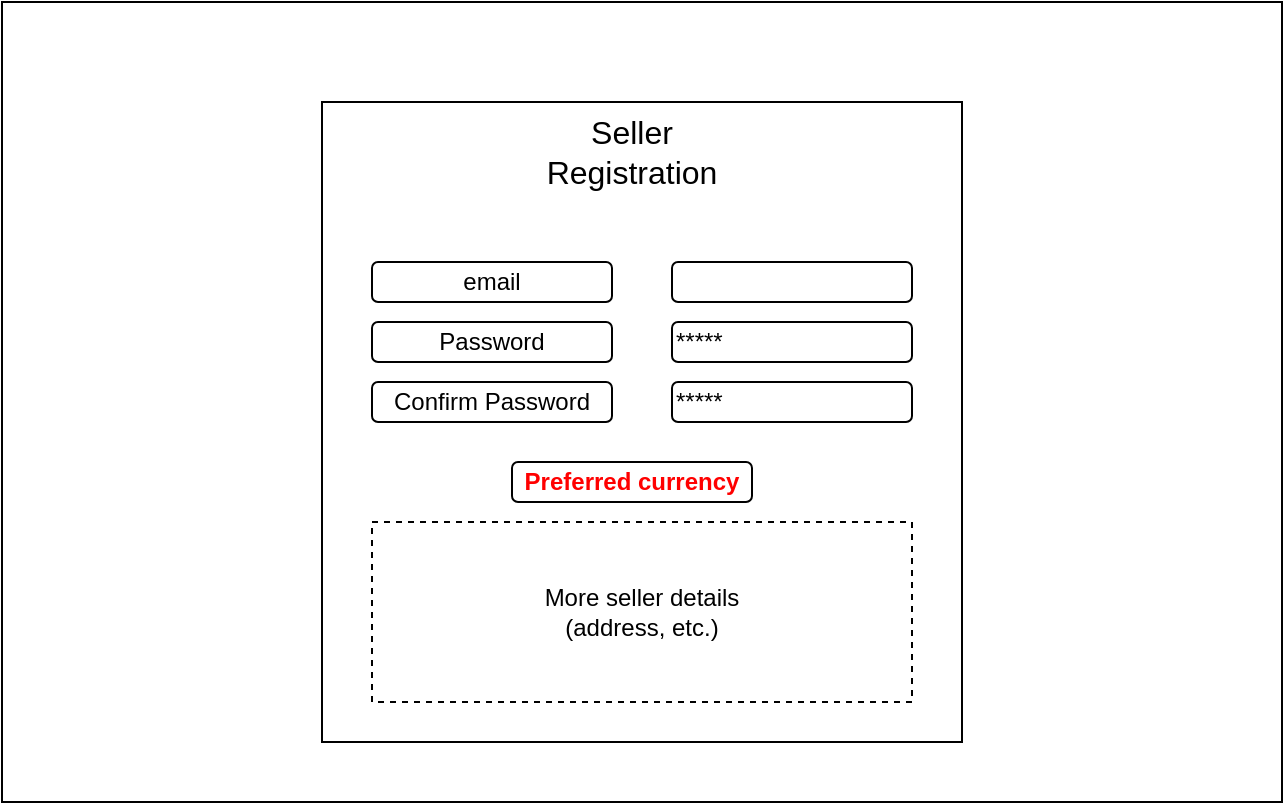 <mxfile version="21.5.2" type="github">
  <diagram name="Page-1" id="FgSSYm-w5xesZO3jWyNl">
    <mxGraphModel dx="1434" dy="782" grid="1" gridSize="10" guides="1" tooltips="1" connect="1" arrows="1" fold="1" page="1" pageScale="1" pageWidth="850" pageHeight="1100" math="0" shadow="0">
      <root>
        <mxCell id="0" />
        <mxCell id="1" parent="0" />
        <mxCell id="HAC2JCPj5zhd9w-cOnVW-1" value="" style="rounded=0;whiteSpace=wrap;html=1;fillColor=none;" vertex="1" parent="1">
          <mxGeometry x="105" y="120" width="640" height="400" as="geometry" />
        </mxCell>
        <mxCell id="HAC2JCPj5zhd9w-cOnVW-2" value="" style="rounded=0;whiteSpace=wrap;html=1;fillColor=none;" vertex="1" parent="1">
          <mxGeometry x="265" y="170" width="320" height="320" as="geometry" />
        </mxCell>
        <mxCell id="HAC2JCPj5zhd9w-cOnVW-3" value="" style="rounded=1;whiteSpace=wrap;html=1;" vertex="1" parent="1">
          <mxGeometry x="440" y="250" width="120" height="20" as="geometry" />
        </mxCell>
        <mxCell id="HAC2JCPj5zhd9w-cOnVW-4" value="&lt;div align=&quot;left&quot;&gt;*****&lt;/div&gt;" style="rounded=1;whiteSpace=wrap;html=1;align=left;" vertex="1" parent="1">
          <mxGeometry x="440" y="280" width="120" height="20" as="geometry" />
        </mxCell>
        <mxCell id="HAC2JCPj5zhd9w-cOnVW-5" value="&lt;div align=&quot;left&quot;&gt;*****&lt;/div&gt;" style="rounded=1;whiteSpace=wrap;html=1;align=left;" vertex="1" parent="1">
          <mxGeometry x="440" y="310" width="120" height="20" as="geometry" />
        </mxCell>
        <mxCell id="HAC2JCPj5zhd9w-cOnVW-6" value="Seller Registration" style="rounded=0;whiteSpace=wrap;html=1;fillColor=none;strokeColor=none;fontSize=16;" vertex="1" parent="1">
          <mxGeometry x="360" y="180" width="120" height="30" as="geometry" />
        </mxCell>
        <mxCell id="HAC2JCPj5zhd9w-cOnVW-7" value="Password" style="rounded=1;whiteSpace=wrap;html=1;fillColor=none;" vertex="1" parent="1">
          <mxGeometry x="290" y="280" width="120" height="20" as="geometry" />
        </mxCell>
        <mxCell id="HAC2JCPj5zhd9w-cOnVW-8" value="Confirm Password" style="rounded=1;whiteSpace=wrap;html=1;fillColor=none;" vertex="1" parent="1">
          <mxGeometry x="290" y="310" width="120" height="20" as="geometry" />
        </mxCell>
        <mxCell id="HAC2JCPj5zhd9w-cOnVW-9" value="email" style="rounded=1;whiteSpace=wrap;html=1;fillColor=none;" vertex="1" parent="1">
          <mxGeometry x="290" y="250" width="120" height="20" as="geometry" />
        </mxCell>
        <mxCell id="HAC2JCPj5zhd9w-cOnVW-10" value="More seller details&lt;br&gt;(address, etc.)" style="rounded=0;whiteSpace=wrap;html=1;dashed=1;" vertex="1" parent="1">
          <mxGeometry x="290" y="380" width="270" height="90" as="geometry" />
        </mxCell>
        <mxCell id="HAC2JCPj5zhd9w-cOnVW-11" value="&lt;div&gt;Preferred currency&lt;/div&gt;" style="rounded=1;whiteSpace=wrap;html=1;fontStyle=1;fontColor=#ff0000;" vertex="1" parent="1">
          <mxGeometry x="360" y="350" width="120" height="20" as="geometry" />
        </mxCell>
      </root>
    </mxGraphModel>
  </diagram>
</mxfile>
